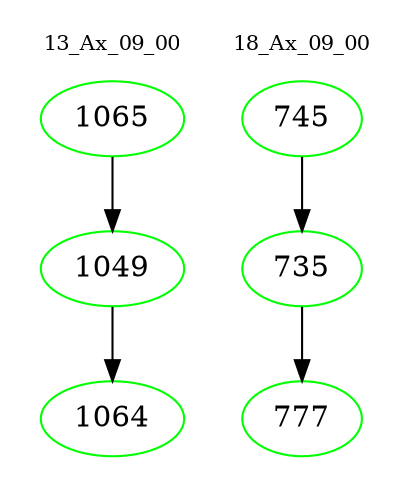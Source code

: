 digraph{
subgraph cluster_0 {
color = white
label = "13_Ax_09_00";
fontsize=10;
T0_1065 [label="1065", color="green"]
T0_1065 -> T0_1049 [color="black"]
T0_1049 [label="1049", color="green"]
T0_1049 -> T0_1064 [color="black"]
T0_1064 [label="1064", color="green"]
}
subgraph cluster_1 {
color = white
label = "18_Ax_09_00";
fontsize=10;
T1_745 [label="745", color="green"]
T1_745 -> T1_735 [color="black"]
T1_735 [label="735", color="green"]
T1_735 -> T1_777 [color="black"]
T1_777 [label="777", color="green"]
}
}
